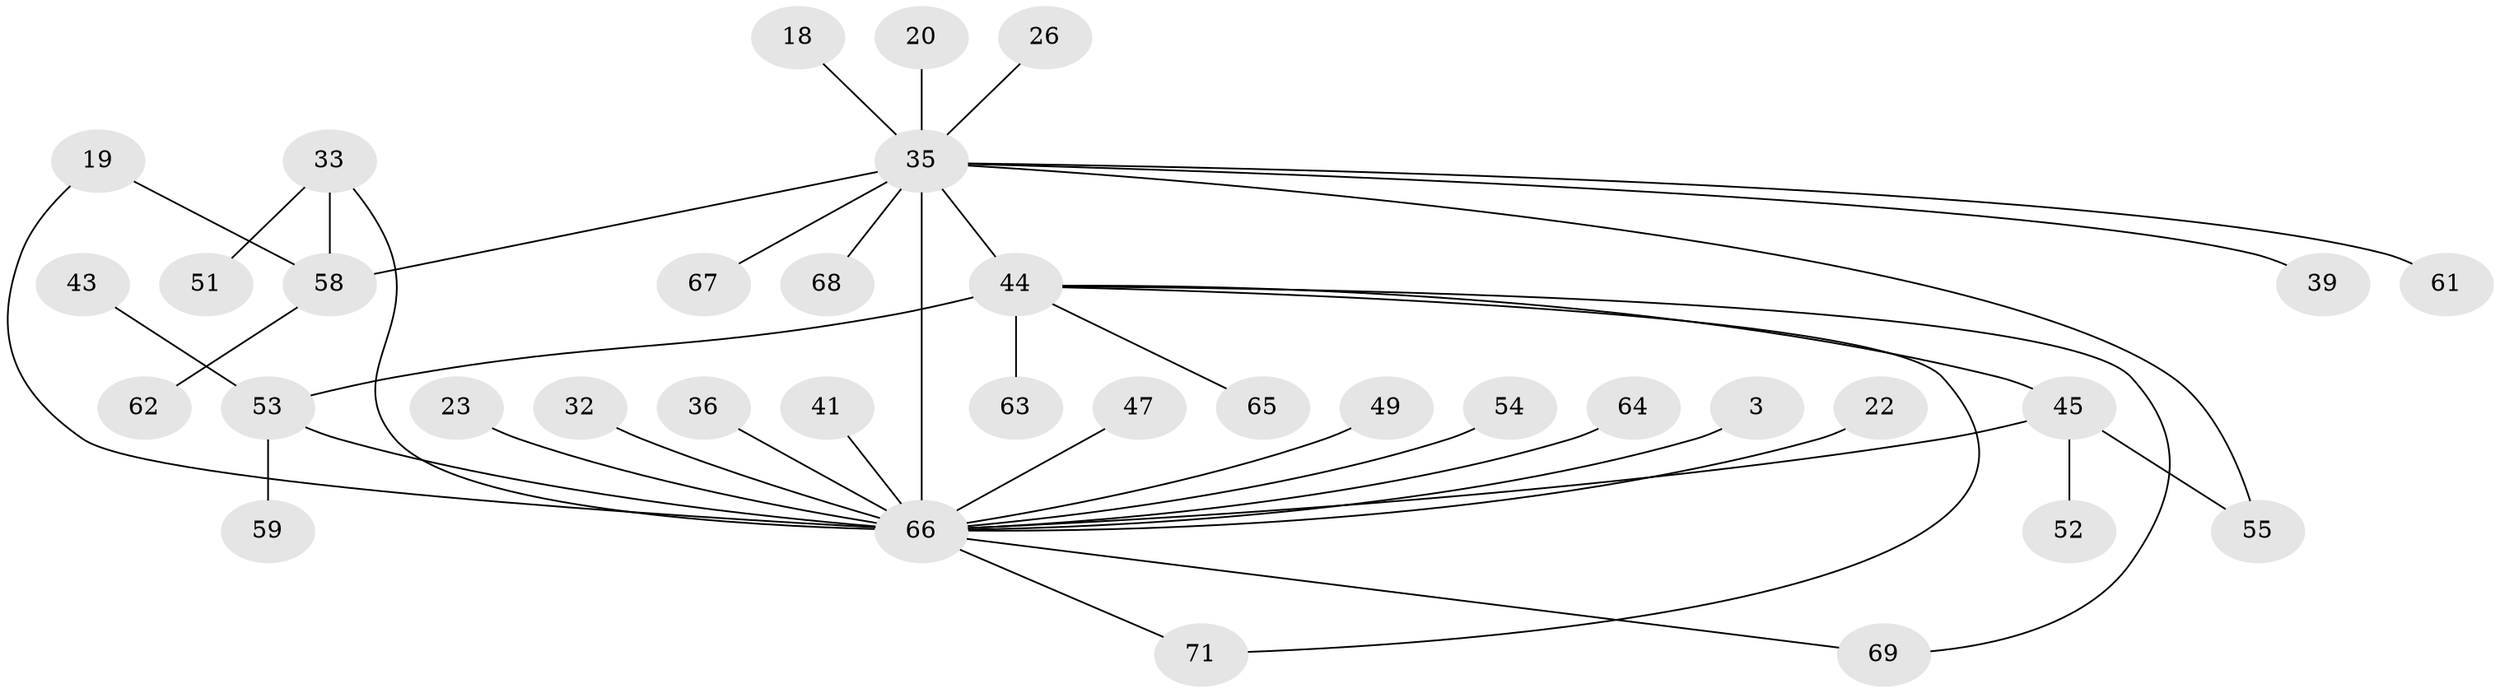 // original degree distribution, {12: 0.014084507042253521, 13: 0.014084507042253521, 1: 0.5070422535211268, 8: 0.014084507042253521, 10: 0.014084507042253521, 2: 0.19718309859154928, 5: 0.04225352112676056, 7: 0.014084507042253521, 6: 0.056338028169014086, 4: 0.028169014084507043, 3: 0.09859154929577464}
// Generated by graph-tools (version 1.1) at 2025/47/03/09/25 04:47:53]
// undirected, 35 vertices, 41 edges
graph export_dot {
graph [start="1"]
  node [color=gray90,style=filled];
  3;
  18;
  19;
  20 [super="+6"];
  22;
  23;
  26 [super="+15"];
  32;
  33 [super="+17"];
  35 [super="+4+5"];
  36;
  39;
  41;
  43;
  44 [super="+40+9+12+14+27+31"];
  45 [super="+25+28"];
  47;
  49 [super="+37"];
  51 [super="+42"];
  52;
  53 [super="+10"];
  54;
  55 [super="+48"];
  58 [super="+30+7"];
  59;
  61;
  62;
  63;
  64;
  65;
  66 [super="+1+13+2"];
  67;
  68;
  69;
  71 [super="+70"];
  3 -- 66;
  18 -- 35;
  19 -- 58;
  19 -- 66;
  20 -- 35;
  22 -- 66;
  23 -- 66;
  26 -- 35;
  32 -- 66;
  33 -- 58 [weight=2];
  33 -- 51;
  33 -- 66;
  35 -- 66 [weight=3];
  35 -- 68;
  35 -- 39;
  35 -- 67;
  35 -- 55;
  35 -- 58 [weight=3];
  35 -- 61;
  35 -- 44;
  36 -- 66;
  41 -- 66;
  43 -- 53;
  44 -- 63;
  44 -- 53 [weight=3];
  44 -- 65;
  44 -- 69;
  44 -- 71;
  44 -- 45;
  45 -- 66 [weight=2];
  45 -- 52;
  45 -- 55;
  47 -- 66;
  49 -- 66;
  53 -- 59;
  53 -- 66 [weight=4];
  54 -- 66;
  58 -- 62;
  64 -- 66;
  66 -- 69;
  66 -- 71;
}
